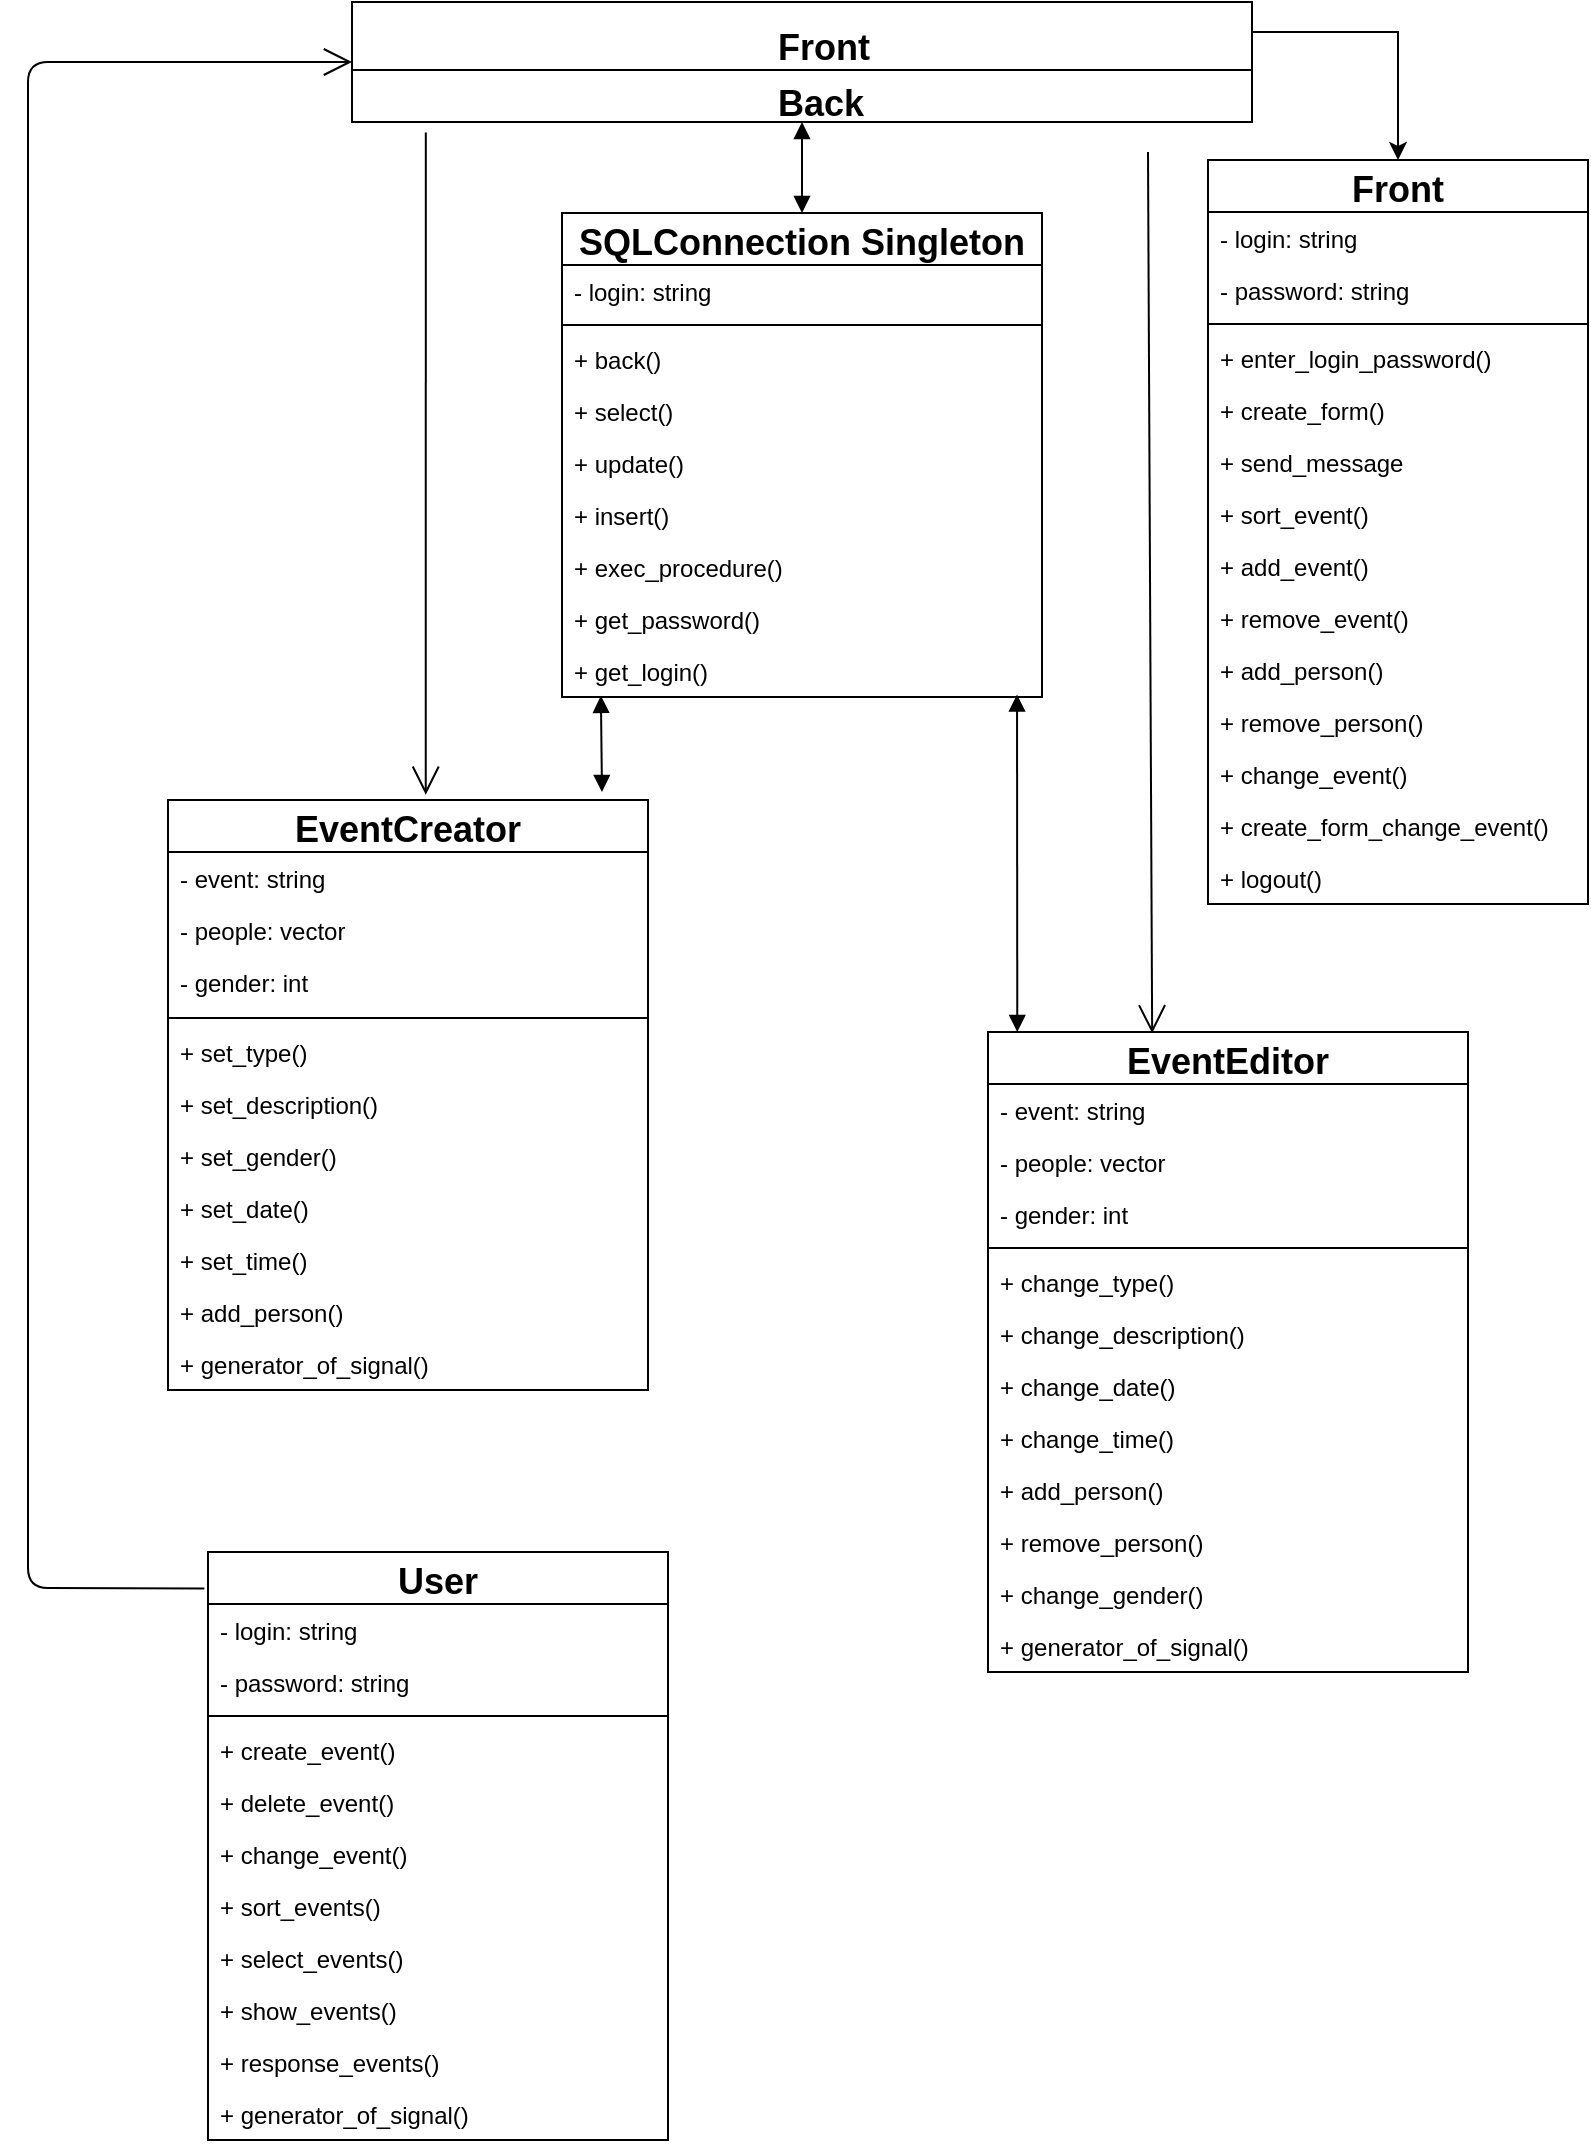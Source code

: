 <mxfile type="device" version="12.2.6" pages="1"><diagram id="VrclJpLdcRvuaV9SbUHo" name="Page-1"><mxGraphModel grid="1" shadow="0" math="0" pageHeight="1169" pageWidth="827" pageScale="1" page="1" fold="1" arrows="1" connect="1" tooltips="1" guides="1" gridSize="10" dy="661" dx="1736"><root><mxCell id="0"/><mxCell id="1" parent="0"/><mxCell id="6ywIOQBMx3rgGx9gcKmz-19" parent="1" style="edgeStyle=orthogonalEdgeStyle;rounded=0;orthogonalLoop=1;jettySize=auto;html=1;exitX=1;exitY=0.25;exitDx=0;exitDy=0;entryX=0.5;entryY=0;entryDx=0;entryDy=0;" target="6ywIOQBMx3rgGx9gcKmz-7" edge="1" source="w9UGsUXq6zIXqRBw-cs4-1"><mxGeometry as="geometry" relative="1"><mxPoint as="targetPoint" y="83.529" x="730"/></mxGeometry></mxCell><mxCell id="w9UGsUXq6zIXqRBw-cs4-1" value="" parent="1" vertex="1" style="html=1;"><mxGeometry as="geometry" height="60" width="450" y="65" x="202"/></mxCell><mxCell id="w9UGsUXq6zIXqRBw-cs4-2" value="" parent="1" vertex="1" style="line;strokeWidth=1;fillColor=none;align=left;verticalAlign=middle;spacingTop=-1;spacingLeft=3;spacingRight=3;rotatable=0;labelPosition=right;points=[];portConstraint=eastwest;"><mxGeometry as="geometry" height="8" width="450" y="95" x="202"/></mxCell><mxCell id="w9UGsUXq6zIXqRBw-cs4-3" value="&lt;b&gt;&lt;font style=&quot;font-size: 18px&quot;&gt;Front&lt;/font&gt;&lt;/b&gt;" parent="1" vertex="1" style="text;html=1;resizable=0;points=[];autosize=1;align=left;verticalAlign=top;spacingTop=-4;"><mxGeometry as="geometry" height="20" width="60" y="75" x="413"/></mxCell><mxCell id="w9UGsUXq6zIXqRBw-cs4-4" value="&lt;b&gt;&lt;font style=&quot;font-size: 18px&quot;&gt;Back&lt;/font&gt;&lt;/b&gt;" parent="1" vertex="1" style="text;html=1;resizable=0;points=[];autosize=1;align=left;verticalAlign=top;spacingTop=-4;"><mxGeometry as="geometry" height="20" width="60" y="103" x="413"/></mxCell><mxCell id="w9UGsUXq6zIXqRBw-cs4-5" value="SQLConnection Singleton" parent="1" vertex="1" style="swimlane;fontStyle=1;childLayout=stackLayout;horizontal=1;startSize=26;fillColor=none;horizontalStack=0;resizeParent=1;resizeParentMax=0;resizeLast=0;collapsible=1;marginBottom=0;fontSize=18;"><mxGeometry as="geometry" height="242" width="240" y="170.5" x="307"/></mxCell><mxCell id="w9UGsUXq6zIXqRBw-cs4-6" value="- login: string" parent="w9UGsUXq6zIXqRBw-cs4-5" vertex="1" style="text;strokeColor=none;fillColor=none;align=left;verticalAlign=top;spacingLeft=4;spacingRight=4;overflow=hidden;rotatable=0;points=[[0,0.5],[1,0.5]];portConstraint=eastwest;"><mxGeometry as="geometry" height="26" width="240" y="26"/></mxCell><mxCell id="w9UGsUXq6zIXqRBw-cs4-9" value="" parent="w9UGsUXq6zIXqRBw-cs4-5" vertex="1" style="line;strokeWidth=1;fillColor=none;align=left;verticalAlign=middle;spacingTop=-1;spacingLeft=3;spacingRight=3;rotatable=0;labelPosition=right;points=[];portConstraint=eastwest;fontSize=18;"><mxGeometry as="geometry" height="8" width="240" y="52"/></mxCell><mxCell id="w9UGsUXq6zIXqRBw-cs4-7" value="+ back()" parent="w9UGsUXq6zIXqRBw-cs4-5" vertex="1" style="text;strokeColor=none;fillColor=none;align=left;verticalAlign=top;spacingLeft=4;spacingRight=4;overflow=hidden;rotatable=0;points=[[0,0.5],[1,0.5]];portConstraint=eastwest;"><mxGeometry as="geometry" height="26" width="240" y="60"/></mxCell><mxCell id="w9UGsUXq6zIXqRBw-cs4-8" value="+ select()" parent="w9UGsUXq6zIXqRBw-cs4-5" vertex="1" style="text;strokeColor=none;fillColor=none;align=left;verticalAlign=top;spacingLeft=4;spacingRight=4;overflow=hidden;rotatable=0;points=[[0,0.5],[1,0.5]];portConstraint=eastwest;"><mxGeometry as="geometry" height="26" width="240" y="86"/></mxCell><mxCell id="w9UGsUXq6zIXqRBw-cs4-15" value="+ update()" parent="w9UGsUXq6zIXqRBw-cs4-5" vertex="1" style="text;strokeColor=none;fillColor=none;align=left;verticalAlign=top;spacingLeft=4;spacingRight=4;overflow=hidden;rotatable=0;points=[[0,0.5],[1,0.5]];portConstraint=eastwest;"><mxGeometry as="geometry" height="26" width="240" y="112"/></mxCell><mxCell id="w9UGsUXq6zIXqRBw-cs4-16" value="+ insert()" parent="w9UGsUXq6zIXqRBw-cs4-5" vertex="1" style="text;strokeColor=none;fillColor=none;align=left;verticalAlign=top;spacingLeft=4;spacingRight=4;overflow=hidden;rotatable=0;points=[[0,0.5],[1,0.5]];portConstraint=eastwest;"><mxGeometry as="geometry" height="26" width="240" y="138"/></mxCell><mxCell id="w9UGsUXq6zIXqRBw-cs4-17" value="+ exec_procedure()" parent="w9UGsUXq6zIXqRBw-cs4-5" vertex="1" style="text;strokeColor=none;fillColor=none;align=left;verticalAlign=top;spacingLeft=4;spacingRight=4;overflow=hidden;rotatable=0;points=[[0,0.5],[1,0.5]];portConstraint=eastwest;"><mxGeometry as="geometry" height="26" width="240" y="164"/></mxCell><mxCell id="6ywIOQBMx3rgGx9gcKmz-5" value="+ get_password()" parent="w9UGsUXq6zIXqRBw-cs4-5" vertex="1" style="text;strokeColor=none;fillColor=none;align=left;verticalAlign=top;spacingLeft=4;spacingRight=4;overflow=hidden;rotatable=0;points=[[0,0.5],[1,0.5]];portConstraint=eastwest;"><mxGeometry as="geometry" height="26" width="240" y="190"/></mxCell><mxCell id="6ywIOQBMx3rgGx9gcKmz-6" value="+ get_login()" parent="w9UGsUXq6zIXqRBw-cs4-5" vertex="1" style="text;strokeColor=none;fillColor=none;align=left;verticalAlign=top;spacingLeft=4;spacingRight=4;overflow=hidden;rotatable=0;points=[[0,0.5],[1,0.5]];portConstraint=eastwest;"><mxGeometry as="geometry" height="26" width="240" y="216"/></mxCell><mxCell id="w9UGsUXq6zIXqRBw-cs4-26" value="EventEditor" parent="1" vertex="1" style="swimlane;fontStyle=1;childLayout=stackLayout;horizontal=1;startSize=26;fillColor=none;horizontalStack=0;resizeParent=1;resizeParentMax=0;resizeLast=0;collapsible=1;marginBottom=0;fontSize=18;"><mxGeometry as="geometry" height="320" width="240" y="580" x="520"/></mxCell><mxCell id="w9UGsUXq6zIXqRBw-cs4-27" value="- event: string" parent="w9UGsUXq6zIXqRBw-cs4-26" vertex="1" style="text;strokeColor=none;fillColor=none;align=left;verticalAlign=top;spacingLeft=4;spacingRight=4;overflow=hidden;rotatable=0;points=[[0,0.5],[1,0.5]];portConstraint=eastwest;"><mxGeometry as="geometry" height="26" width="240" y="26"/></mxCell><mxCell id="w9UGsUXq6zIXqRBw-cs4-31" value="- people: vector" parent="w9UGsUXq6zIXqRBw-cs4-26" vertex="1" style="text;strokeColor=none;fillColor=none;align=left;verticalAlign=top;spacingLeft=4;spacingRight=4;overflow=hidden;rotatable=0;points=[[0,0.5],[1,0.5]];portConstraint=eastwest;"><mxGeometry as="geometry" height="26" width="240" y="52"/></mxCell><mxCell id="w9UGsUXq6zIXqRBw-cs4-29" value="- gender: int" parent="w9UGsUXq6zIXqRBw-cs4-26" vertex="1" style="text;strokeColor=none;fillColor=none;align=left;verticalAlign=top;spacingLeft=4;spacingRight=4;overflow=hidden;rotatable=0;points=[[0,0.5],[1,0.5]];portConstraint=eastwest;"><mxGeometry as="geometry" height="26" width="240" y="78"/></mxCell><mxCell id="w9UGsUXq6zIXqRBw-cs4-28" value="" parent="w9UGsUXq6zIXqRBw-cs4-26" vertex="1" style="line;strokeWidth=1;fillColor=none;align=left;verticalAlign=middle;spacingTop=-1;spacingLeft=3;spacingRight=3;rotatable=0;labelPosition=right;points=[];portConstraint=eastwest;fontSize=18;"><mxGeometry as="geometry" height="8" width="240" y="104"/></mxCell><mxCell id="w9UGsUXq6zIXqRBw-cs4-33" value="+ change_type()" parent="w9UGsUXq6zIXqRBw-cs4-26" vertex="1" style="text;strokeColor=none;fillColor=none;align=left;verticalAlign=top;spacingLeft=4;spacingRight=4;overflow=hidden;rotatable=0;points=[[0,0.5],[1,0.5]];portConstraint=eastwest;"><mxGeometry as="geometry" height="26" width="240" y="112"/></mxCell><mxCell id="w9UGsUXq6zIXqRBw-cs4-53" value="+ change_description()" parent="w9UGsUXq6zIXqRBw-cs4-26" vertex="1" style="text;strokeColor=none;fillColor=none;align=left;verticalAlign=top;spacingLeft=4;spacingRight=4;overflow=hidden;rotatable=0;points=[[0,0.5],[1,0.5]];portConstraint=eastwest;"><mxGeometry as="geometry" height="26" width="240" y="138"/></mxCell><mxCell id="w9UGsUXq6zIXqRBw-cs4-54" value="+ change_date()" parent="w9UGsUXq6zIXqRBw-cs4-26" vertex="1" style="text;strokeColor=none;fillColor=none;align=left;verticalAlign=top;spacingLeft=4;spacingRight=4;overflow=hidden;rotatable=0;points=[[0,0.5],[1,0.5]];portConstraint=eastwest;"><mxGeometry as="geometry" height="26" width="240" y="164"/></mxCell><mxCell id="w9UGsUXq6zIXqRBw-cs4-55" value="+ change_time()" parent="w9UGsUXq6zIXqRBw-cs4-26" vertex="1" style="text;strokeColor=none;fillColor=none;align=left;verticalAlign=top;spacingLeft=4;spacingRight=4;overflow=hidden;rotatable=0;points=[[0,0.5],[1,0.5]];portConstraint=eastwest;"><mxGeometry as="geometry" height="26" width="240" y="190"/></mxCell><mxCell id="w9UGsUXq6zIXqRBw-cs4-30" value="+ add_person()" parent="w9UGsUXq6zIXqRBw-cs4-26" vertex="1" style="text;strokeColor=none;fillColor=none;align=left;verticalAlign=top;spacingLeft=4;spacingRight=4;overflow=hidden;rotatable=0;points=[[0,0.5],[1,0.5]];portConstraint=eastwest;"><mxGeometry as="geometry" height="26" width="240" y="216"/></mxCell><mxCell id="w9UGsUXq6zIXqRBw-cs4-32" value="+ remove_person()" parent="w9UGsUXq6zIXqRBw-cs4-26" vertex="1" style="text;strokeColor=none;fillColor=none;align=left;verticalAlign=top;spacingLeft=4;spacingRight=4;overflow=hidden;rotatable=0;points=[[0,0.5],[1,0.5]];portConstraint=eastwest;"><mxGeometry as="geometry" height="26" width="240" y="242"/></mxCell><mxCell id="w9UGsUXq6zIXqRBw-cs4-56" value="+ change_gender()" parent="w9UGsUXq6zIXqRBw-cs4-26" vertex="1" style="text;strokeColor=none;fillColor=none;align=left;verticalAlign=top;spacingLeft=4;spacingRight=4;overflow=hidden;rotatable=0;points=[[0,0.5],[1,0.5]];portConstraint=eastwest;"><mxGeometry as="geometry" height="26" width="240" y="268"/></mxCell><mxCell id="6ywIOQBMx3rgGx9gcKmz-3" value="+ generator_of_signal()" parent="w9UGsUXq6zIXqRBw-cs4-26" vertex="1" style="text;strokeColor=none;fillColor=none;align=left;verticalAlign=top;spacingLeft=4;spacingRight=4;overflow=hidden;rotatable=0;points=[[0,0.5],[1,0.5]];portConstraint=eastwest;"><mxGeometry as="geometry" height="26" width="240" y="294"/></mxCell><mxCell id="w9UGsUXq6zIXqRBw-cs4-34" value="User" parent="1" vertex="1" style="swimlane;fontStyle=1;childLayout=stackLayout;horizontal=1;startSize=26;fillColor=none;horizontalStack=0;resizeParent=1;resizeParentMax=0;resizeLast=0;collapsible=1;marginBottom=0;fontSize=18;"><mxGeometry as="geometry" height="294" width="230" y="840" x="130"/></mxCell><mxCell id="w9UGsUXq6zIXqRBw-cs4-42" value="- login: string" parent="w9UGsUXq6zIXqRBw-cs4-34" vertex="1" style="text;strokeColor=none;fillColor=none;align=left;verticalAlign=top;spacingLeft=4;spacingRight=4;overflow=hidden;rotatable=0;points=[[0,0.5],[1,0.5]];portConstraint=eastwest;"><mxGeometry as="geometry" height="26" width="230" y="26"/></mxCell><mxCell id="w9UGsUXq6zIXqRBw-cs4-35" value="- password: string" parent="w9UGsUXq6zIXqRBw-cs4-34" vertex="1" style="text;strokeColor=none;fillColor=none;align=left;verticalAlign=top;spacingLeft=4;spacingRight=4;overflow=hidden;rotatable=0;points=[[0,0.5],[1,0.5]];portConstraint=eastwest;"><mxGeometry as="geometry" height="26" width="230" y="52"/></mxCell><mxCell id="w9UGsUXq6zIXqRBw-cs4-36" value="" parent="w9UGsUXq6zIXqRBw-cs4-34" vertex="1" style="line;strokeWidth=1;fillColor=none;align=left;verticalAlign=middle;spacingTop=-1;spacingLeft=3;spacingRight=3;rotatable=0;labelPosition=right;points=[];portConstraint=eastwest;fontSize=18;"><mxGeometry as="geometry" height="8" width="230" y="78"/></mxCell><mxCell id="w9UGsUXq6zIXqRBw-cs4-37" value="+ create_event()" parent="w9UGsUXq6zIXqRBw-cs4-34" vertex="1" style="text;strokeColor=none;fillColor=none;align=left;verticalAlign=top;spacingLeft=4;spacingRight=4;overflow=hidden;rotatable=0;points=[[0,0.5],[1,0.5]];portConstraint=eastwest;"><mxGeometry as="geometry" height="26" width="230" y="86"/></mxCell><mxCell id="w9UGsUXq6zIXqRBw-cs4-38" value="+ delete_event()" parent="w9UGsUXq6zIXqRBw-cs4-34" vertex="1" style="text;strokeColor=none;fillColor=none;align=left;verticalAlign=top;spacingLeft=4;spacingRight=4;overflow=hidden;rotatable=0;points=[[0,0.5],[1,0.5]];portConstraint=eastwest;"><mxGeometry as="geometry" height="26" width="230" y="112"/></mxCell><mxCell id="w9UGsUXq6zIXqRBw-cs4-39" value="+ change_event()" parent="w9UGsUXq6zIXqRBw-cs4-34" vertex="1" style="text;strokeColor=none;fillColor=none;align=left;verticalAlign=top;spacingLeft=4;spacingRight=4;overflow=hidden;rotatable=0;points=[[0,0.5],[1,0.5]];portConstraint=eastwest;"><mxGeometry as="geometry" height="26" width="230" y="138"/></mxCell><mxCell id="w9UGsUXq6zIXqRBw-cs4-40" value="+ sort_events()" parent="w9UGsUXq6zIXqRBw-cs4-34" vertex="1" style="text;strokeColor=none;fillColor=none;align=left;verticalAlign=top;spacingLeft=4;spacingRight=4;overflow=hidden;rotatable=0;points=[[0,0.5],[1,0.5]];portConstraint=eastwest;"><mxGeometry as="geometry" height="26" width="230" y="164"/></mxCell><mxCell id="w9UGsUXq6zIXqRBw-cs4-41" value="+ select_events()" parent="w9UGsUXq6zIXqRBw-cs4-34" vertex="1" style="text;strokeColor=none;fillColor=none;align=left;verticalAlign=top;spacingLeft=4;spacingRight=4;overflow=hidden;rotatable=0;points=[[0,0.5],[1,0.5]];portConstraint=eastwest;"><mxGeometry as="geometry" height="26" width="230" y="190"/></mxCell><mxCell id="w9UGsUXq6zIXqRBw-cs4-65" value="+ show_events()" parent="w9UGsUXq6zIXqRBw-cs4-34" vertex="1" style="text;strokeColor=none;fillColor=none;align=left;verticalAlign=top;spacingLeft=4;spacingRight=4;overflow=hidden;rotatable=0;points=[[0,0.5],[1,0.5]];portConstraint=eastwest;"><mxGeometry as="geometry" height="26" width="230" y="216"/></mxCell><mxCell id="w9UGsUXq6zIXqRBw-cs4-66" value="+ response_events()" parent="w9UGsUXq6zIXqRBw-cs4-34" vertex="1" style="text;strokeColor=none;fillColor=none;align=left;verticalAlign=top;spacingLeft=4;spacingRight=4;overflow=hidden;rotatable=0;points=[[0,0.5],[1,0.5]];portConstraint=eastwest;"><mxGeometry as="geometry" height="26" width="230" y="242"/></mxCell><mxCell id="6ywIOQBMx3rgGx9gcKmz-4" value="+ generator_of_signal()" parent="w9UGsUXq6zIXqRBw-cs4-34" vertex="1" style="text;strokeColor=none;fillColor=none;align=left;verticalAlign=top;spacingLeft=4;spacingRight=4;overflow=hidden;rotatable=0;points=[[0,0.5],[1,0.5]];portConstraint=eastwest;"><mxGeometry as="geometry" height="26" width="230" y="268"/></mxCell><mxCell id="w9UGsUXq6zIXqRBw-cs4-43" value="EventCreator" parent="1" vertex="1" style="swimlane;fontStyle=1;childLayout=stackLayout;horizontal=1;startSize=26;fillColor=none;horizontalStack=0;resizeParent=1;resizeParentMax=0;resizeLast=0;collapsible=1;marginBottom=0;fontSize=18;"><mxGeometry as="geometry" height="295" width="240" y="464" x="110"/></mxCell><mxCell id="w9UGsUXq6zIXqRBw-cs4-44" value="- event: string" parent="w9UGsUXq6zIXqRBw-cs4-43" vertex="1" style="text;strokeColor=none;fillColor=none;align=left;verticalAlign=top;spacingLeft=4;spacingRight=4;overflow=hidden;rotatable=0;points=[[0,0.5],[1,0.5]];portConstraint=eastwest;"><mxGeometry as="geometry" height="26" width="240" y="26"/></mxCell><mxCell id="w9UGsUXq6zIXqRBw-cs4-45" value="- people: vector" parent="w9UGsUXq6zIXqRBw-cs4-43" vertex="1" style="text;strokeColor=none;fillColor=none;align=left;verticalAlign=top;spacingLeft=4;spacingRight=4;overflow=hidden;rotatable=0;points=[[0,0.5],[1,0.5]];portConstraint=eastwest;"><mxGeometry as="geometry" height="26" width="240" y="52"/></mxCell><mxCell id="w9UGsUXq6zIXqRBw-cs4-46" value="- gender: int" parent="w9UGsUXq6zIXqRBw-cs4-43" vertex="1" style="text;strokeColor=none;fillColor=none;align=left;verticalAlign=top;spacingLeft=4;spacingRight=4;overflow=hidden;rotatable=0;points=[[0,0.5],[1,0.5]];portConstraint=eastwest;"><mxGeometry as="geometry" height="27" width="240" y="78"/></mxCell><mxCell id="w9UGsUXq6zIXqRBw-cs4-47" value="" parent="w9UGsUXq6zIXqRBw-cs4-43" vertex="1" style="line;strokeWidth=1;fillColor=none;align=left;verticalAlign=middle;spacingTop=-1;spacingLeft=3;spacingRight=3;rotatable=0;labelPosition=right;points=[];portConstraint=eastwest;fontSize=18;"><mxGeometry as="geometry" height="8" width="240" y="105"/></mxCell><mxCell id="w9UGsUXq6zIXqRBw-cs4-57" value="+ set_type()" parent="w9UGsUXq6zIXqRBw-cs4-43" vertex="1" style="text;strokeColor=none;fillColor=none;align=left;verticalAlign=top;spacingLeft=4;spacingRight=4;overflow=hidden;rotatable=0;points=[[0,0.5],[1,0.5]];portConstraint=eastwest;"><mxGeometry as="geometry" height="26" width="240" y="113"/></mxCell><mxCell id="w9UGsUXq6zIXqRBw-cs4-58" value="+ set_description()" parent="w9UGsUXq6zIXqRBw-cs4-43" vertex="1" style="text;strokeColor=none;fillColor=none;align=left;verticalAlign=top;spacingLeft=4;spacingRight=4;overflow=hidden;rotatable=0;points=[[0,0.5],[1,0.5]];portConstraint=eastwest;"><mxGeometry as="geometry" height="26" width="240" y="139"/></mxCell><mxCell id="w9UGsUXq6zIXqRBw-cs4-63" value="+ set_gender()" parent="w9UGsUXq6zIXqRBw-cs4-43" vertex="1" style="text;strokeColor=none;fillColor=none;align=left;verticalAlign=top;spacingLeft=4;spacingRight=4;overflow=hidden;rotatable=0;points=[[0,0.5],[1,0.5]];portConstraint=eastwest;"><mxGeometry as="geometry" height="26" width="240" y="165"/></mxCell><mxCell id="w9UGsUXq6zIXqRBw-cs4-59" value="+ set_date()" parent="w9UGsUXq6zIXqRBw-cs4-43" vertex="1" style="text;strokeColor=none;fillColor=none;align=left;verticalAlign=top;spacingLeft=4;spacingRight=4;overflow=hidden;rotatable=0;points=[[0,0.5],[1,0.5]];portConstraint=eastwest;"><mxGeometry as="geometry" height="26" width="240" y="191"/></mxCell><mxCell id="w9UGsUXq6zIXqRBw-cs4-60" value="+ set_time()" parent="w9UGsUXq6zIXqRBw-cs4-43" vertex="1" style="text;strokeColor=none;fillColor=none;align=left;verticalAlign=top;spacingLeft=4;spacingRight=4;overflow=hidden;rotatable=0;points=[[0,0.5],[1,0.5]];portConstraint=eastwest;"><mxGeometry as="geometry" height="26" width="240" y="217"/></mxCell><mxCell id="w9UGsUXq6zIXqRBw-cs4-61" value="+ add_person()" parent="w9UGsUXq6zIXqRBw-cs4-43" vertex="1" style="text;strokeColor=none;fillColor=none;align=left;verticalAlign=top;spacingLeft=4;spacingRight=4;overflow=hidden;rotatable=0;points=[[0,0.5],[1,0.5]];portConstraint=eastwest;"><mxGeometry as="geometry" height="26" width="240" y="243"/></mxCell><mxCell id="6ywIOQBMx3rgGx9gcKmz-2" value="+ generator_of_signal()" parent="w9UGsUXq6zIXqRBw-cs4-43" vertex="1" style="text;strokeColor=none;fillColor=none;align=left;verticalAlign=top;spacingLeft=4;spacingRight=4;overflow=hidden;rotatable=0;points=[[0,0.5],[1,0.5]];portConstraint=eastwest;"><mxGeometry as="geometry" height="26" width="240" y="269"/></mxCell><mxCell id="w9UGsUXq6zIXqRBw-cs4-68" value="" parent="1" style="endArrow=block;startArrow=block;endFill=1;startFill=1;html=1;fontSize=18;entryX=0.081;entryY=0.977;entryDx=0;entryDy=0;entryPerimeter=0;" target="6ywIOQBMx3rgGx9gcKmz-6" edge="1"><mxGeometry as="geometry" width="160" relative="1"><mxPoint as="sourcePoint" y="460" x="327"/><mxPoint as="targetPoint" y="410" x="317"/></mxGeometry></mxCell><mxCell id="w9UGsUXq6zIXqRBw-cs4-69" value="" parent="1" style="endArrow=block;startArrow=block;endFill=1;startFill=1;html=1;fontSize=18;entryX=0.948;entryY=0.954;entryDx=0;entryDy=0;entryPerimeter=0;exitX=0.061;exitY=0;exitDx=0;exitDy=0;exitPerimeter=0;" target="6ywIOQBMx3rgGx9gcKmz-6" edge="1" source="w9UGsUXq6zIXqRBw-cs4-26"><mxGeometry as="geometry" width="160" relative="1"><mxPoint as="sourcePoint" y="460" x="537"/><mxPoint as="targetPoint" y="420" x="537"/></mxGeometry></mxCell><mxCell id="w9UGsUXq6zIXqRBw-cs4-70" value="" parent="1" style="endArrow=block;startArrow=block;endFill=1;startFill=1;html=1;fontSize=18;entryX=0.5;entryY=1;entryDx=0;entryDy=0;exitX=0.5;exitY=0;exitDx=0;exitDy=0;" target="w9UGsUXq6zIXqRBw-cs4-1" edge="1" source="w9UGsUXq6zIXqRBw-cs4-5"><mxGeometry as="geometry" width="160" relative="1"><mxPoint as="sourcePoint" y="150" x="470"/><mxPoint as="targetPoint" y="129" x="429.92"/></mxGeometry></mxCell><mxCell id="w9UGsUXq6zIXqRBw-cs4-71" value="" parent="1" style="endArrow=open;endFill=1;endSize=12;html=1;fontSize=18;exitX=0.082;exitY=1.087;exitDx=0;exitDy=0;exitPerimeter=0;entryX=0.537;entryY=-0.009;entryDx=0;entryDy=0;entryPerimeter=0;" target="w9UGsUXq6zIXqRBw-cs4-43" edge="1" source="w9UGsUXq6zIXqRBw-cs4-1"><mxGeometry as="geometry" width="160" relative="1"><mxPoint as="sourcePoint" y="280" x="110"/><mxPoint as="targetPoint" y="280" x="270"/></mxGeometry></mxCell><mxCell id="w9UGsUXq6zIXqRBw-cs4-72" value="" parent="1" style="endArrow=open;endFill=1;endSize=12;html=1;fontSize=18;entryX=0.342;entryY=0.002;entryDx=0;entryDy=0;entryPerimeter=0;" target="w9UGsUXq6zIXqRBw-cs4-26" edge="1"><mxGeometry as="geometry" width="160" relative="1"><mxPoint as="sourcePoint" y="140" x="600"/><mxPoint as="targetPoint" y="456.354" x="609.88"/></mxGeometry></mxCell><mxCell id="w9UGsUXq6zIXqRBw-cs4-73" value="" parent="1" style="endArrow=open;endFill=1;endSize=12;html=1;fontSize=18;exitX=-0.008;exitY=0.062;exitDx=0;exitDy=0;exitPerimeter=0;entryX=0;entryY=0.5;entryDx=0;entryDy=0;" target="w9UGsUXq6zIXqRBw-cs4-1" edge="1" source="w9UGsUXq6zIXqRBw-cs4-34"><mxGeometry as="geometry" width="160" relative="1"><mxPoint as="sourcePoint" y="860.22" x="189.9"/><mxPoint as="targetPoint" y="797" x="40"/><Array as="points"><mxPoint y="858" x="40"/><mxPoint y="95" x="40"/></Array></mxGeometry></mxCell><mxCell id="6ywIOQBMx3rgGx9gcKmz-7" value="Front" parent="1" vertex="1" style="swimlane;fontStyle=1;childLayout=stackLayout;horizontal=1;startSize=26;fillColor=none;horizontalStack=0;resizeParent=1;resizeParentMax=0;resizeLast=0;collapsible=1;marginBottom=0;fontSize=18;"><mxGeometry as="geometry" height="372" width="190" y="144" x="630"/></mxCell><mxCell id="6ywIOQBMx3rgGx9gcKmz-8" value="- login: string" parent="6ywIOQBMx3rgGx9gcKmz-7" vertex="1" style="text;strokeColor=none;fillColor=none;align=left;verticalAlign=top;spacingLeft=4;spacingRight=4;overflow=hidden;rotatable=0;points=[[0,0.5],[1,0.5]];portConstraint=eastwest;"><mxGeometry as="geometry" height="26" width="190" y="26"/></mxCell><mxCell id="6ywIOQBMx3rgGx9gcKmz-9" value="- password: string" parent="6ywIOQBMx3rgGx9gcKmz-7" vertex="1" style="text;strokeColor=none;fillColor=none;align=left;verticalAlign=top;spacingLeft=4;spacingRight=4;overflow=hidden;rotatable=0;points=[[0,0.5],[1,0.5]];portConstraint=eastwest;"><mxGeometry as="geometry" height="26" width="190" y="52"/></mxCell><mxCell id="6ywIOQBMx3rgGx9gcKmz-11" value="" parent="6ywIOQBMx3rgGx9gcKmz-7" vertex="1" style="line;strokeWidth=1;fillColor=none;align=left;verticalAlign=middle;spacingTop=-1;spacingLeft=3;spacingRight=3;rotatable=0;labelPosition=right;points=[];portConstraint=eastwest;fontSize=18;"><mxGeometry as="geometry" height="8" width="190" y="78"/></mxCell><mxCell id="6ywIOQBMx3rgGx9gcKmz-12" value="+ enter_login_password()" parent="6ywIOQBMx3rgGx9gcKmz-7" vertex="1" style="text;strokeColor=none;fillColor=none;align=left;verticalAlign=top;spacingLeft=4;spacingRight=4;overflow=hidden;rotatable=0;points=[[0,0.5],[1,0.5]];portConstraint=eastwest;"><mxGeometry as="geometry" height="26" width="190" y="86"/></mxCell><mxCell id="6ywIOQBMx3rgGx9gcKmz-13" value="+ create_form()" parent="6ywIOQBMx3rgGx9gcKmz-7" vertex="1" style="text;strokeColor=none;fillColor=none;align=left;verticalAlign=top;spacingLeft=4;spacingRight=4;overflow=hidden;rotatable=0;points=[[0,0.5],[1,0.5]];portConstraint=eastwest;"><mxGeometry as="geometry" height="26" width="190" y="112"/></mxCell><mxCell id="6ywIOQBMx3rgGx9gcKmz-14" value="+ send_message" parent="6ywIOQBMx3rgGx9gcKmz-7" vertex="1" style="text;strokeColor=none;fillColor=none;align=left;verticalAlign=top;spacingLeft=4;spacingRight=4;overflow=hidden;rotatable=0;points=[[0,0.5],[1,0.5]];portConstraint=eastwest;"><mxGeometry as="geometry" height="26" width="190" y="138"/></mxCell><mxCell id="6ywIOQBMx3rgGx9gcKmz-15" value="+ sort_event()" parent="6ywIOQBMx3rgGx9gcKmz-7" vertex="1" style="text;strokeColor=none;fillColor=none;align=left;verticalAlign=top;spacingLeft=4;spacingRight=4;overflow=hidden;rotatable=0;points=[[0,0.5],[1,0.5]];portConstraint=eastwest;"><mxGeometry as="geometry" height="26" width="190" y="164"/></mxCell><mxCell id="6ywIOQBMx3rgGx9gcKmz-16" value="+ add_event()" parent="6ywIOQBMx3rgGx9gcKmz-7" vertex="1" style="text;strokeColor=none;fillColor=none;align=left;verticalAlign=top;spacingLeft=4;spacingRight=4;overflow=hidden;rotatable=0;points=[[0,0.5],[1,0.5]];portConstraint=eastwest;"><mxGeometry as="geometry" height="26" width="190" y="190"/></mxCell><mxCell id="6ywIOQBMx3rgGx9gcKmz-17" value="+ remove_event()" parent="6ywIOQBMx3rgGx9gcKmz-7" vertex="1" style="text;strokeColor=none;fillColor=none;align=left;verticalAlign=top;spacingLeft=4;spacingRight=4;overflow=hidden;rotatable=0;points=[[0,0.5],[1,0.5]];portConstraint=eastwest;"><mxGeometry as="geometry" height="26" width="190" y="216"/></mxCell><mxCell id="6ywIOQBMx3rgGx9gcKmz-18" value="+ add_person()" parent="6ywIOQBMx3rgGx9gcKmz-7" vertex="1" style="text;strokeColor=none;fillColor=none;align=left;verticalAlign=top;spacingLeft=4;spacingRight=4;overflow=hidden;rotatable=0;points=[[0,0.5],[1,0.5]];portConstraint=eastwest;"><mxGeometry as="geometry" height="26" width="190" y="242"/></mxCell><mxCell id="6ywIOQBMx3rgGx9gcKmz-20" value="+ remove_person()" parent="6ywIOQBMx3rgGx9gcKmz-7" vertex="1" style="text;strokeColor=none;fillColor=none;align=left;verticalAlign=top;spacingLeft=4;spacingRight=4;overflow=hidden;rotatable=0;points=[[0,0.5],[1,0.5]];portConstraint=eastwest;"><mxGeometry as="geometry" height="26" width="190" y="268"/></mxCell><mxCell id="6ywIOQBMx3rgGx9gcKmz-21" value="+ change_event()" parent="6ywIOQBMx3rgGx9gcKmz-7" vertex="1" style="text;strokeColor=none;fillColor=none;align=left;verticalAlign=top;spacingLeft=4;spacingRight=4;overflow=hidden;rotatable=0;points=[[0,0.5],[1,0.5]];portConstraint=eastwest;"><mxGeometry as="geometry" height="26" width="190" y="294"/></mxCell><mxCell id="6ywIOQBMx3rgGx9gcKmz-22" value="+ create_form_change_event()" parent="6ywIOQBMx3rgGx9gcKmz-7" vertex="1" style="text;strokeColor=none;fillColor=none;align=left;verticalAlign=top;spacingLeft=4;spacingRight=4;overflow=hidden;rotatable=0;points=[[0,0.5],[1,0.5]];portConstraint=eastwest;"><mxGeometry as="geometry" height="26" width="190" y="320"/></mxCell><mxCell id="6ywIOQBMx3rgGx9gcKmz-23" value="+ logout()" parent="6ywIOQBMx3rgGx9gcKmz-7" vertex="1" style="text;strokeColor=none;fillColor=none;align=left;verticalAlign=top;spacingLeft=4;spacingRight=4;overflow=hidden;rotatable=0;points=[[0,0.5],[1,0.5]];portConstraint=eastwest;"><mxGeometry as="geometry" height="26" width="190" y="346"/></mxCell></root></mxGraphModel></diagram></mxfile>